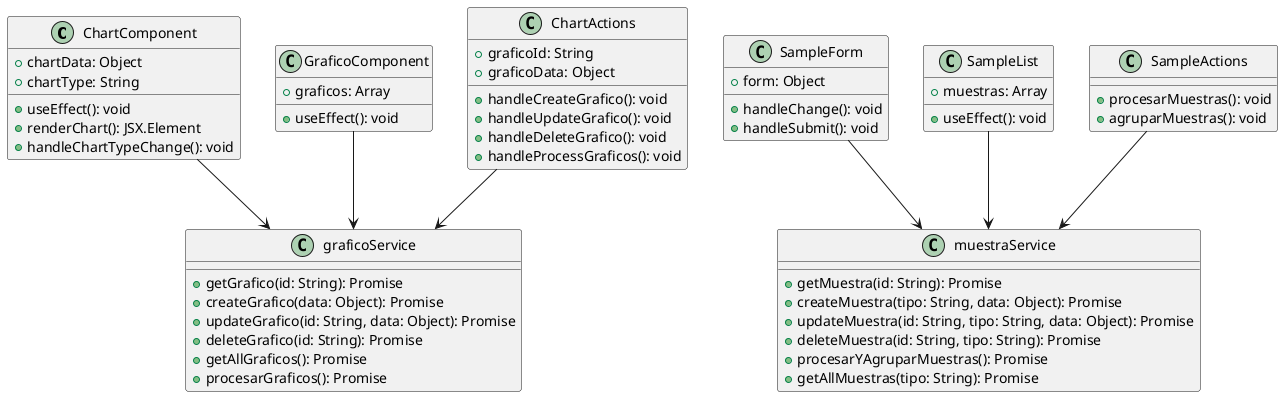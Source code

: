 @startuml
class ChartComponent {
    +chartData: Object
    +chartType: String
    +useEffect(): void
    +renderChart(): JSX.Element
    +handleChartTypeChange(): void
}

class GraficoComponent {
    +graficos: Array
    +useEffect(): void
}

class ChartActions {
    +graficoId: String
    +graficoData: Object
    +handleCreateGrafico(): void
    +handleUpdateGrafico(): void
    +handleDeleteGrafico(): void
    +handleProcessGraficos(): void
}

class SampleForm {
    +form: Object
    +handleChange(): void
    +handleSubmit(): void
}

class SampleList {
    +muestras: Array
    +useEffect(): void
}

class SampleActions {
    +procesarMuestras(): void
    +agruparMuestras(): void
}

class graficoService {
    +getGrafico(id: String): Promise
    +createGrafico(data: Object): Promise
    +updateGrafico(id: String, data: Object): Promise
    +deleteGrafico(id: String): Promise
    +getAllGraficos(): Promise
    +procesarGraficos(): Promise
}

class muestraService {
    +getMuestra(id: String): Promise
    +createMuestra(tipo: String, data: Object): Promise
    +updateMuestra(id: String, tipo: String, data: Object): Promise
    +deleteMuestra(id: String, tipo: String): Promise
    +procesarYAgruparMuestras(): Promise
    +getAllMuestras(tipo: String): Promise
}

ChartComponent --> graficoService
GraficoComponent --> graficoService
ChartActions --> graficoService
SampleForm --> muestraService
SampleList --> muestraService
SampleActions --> muestraService
@enduml
